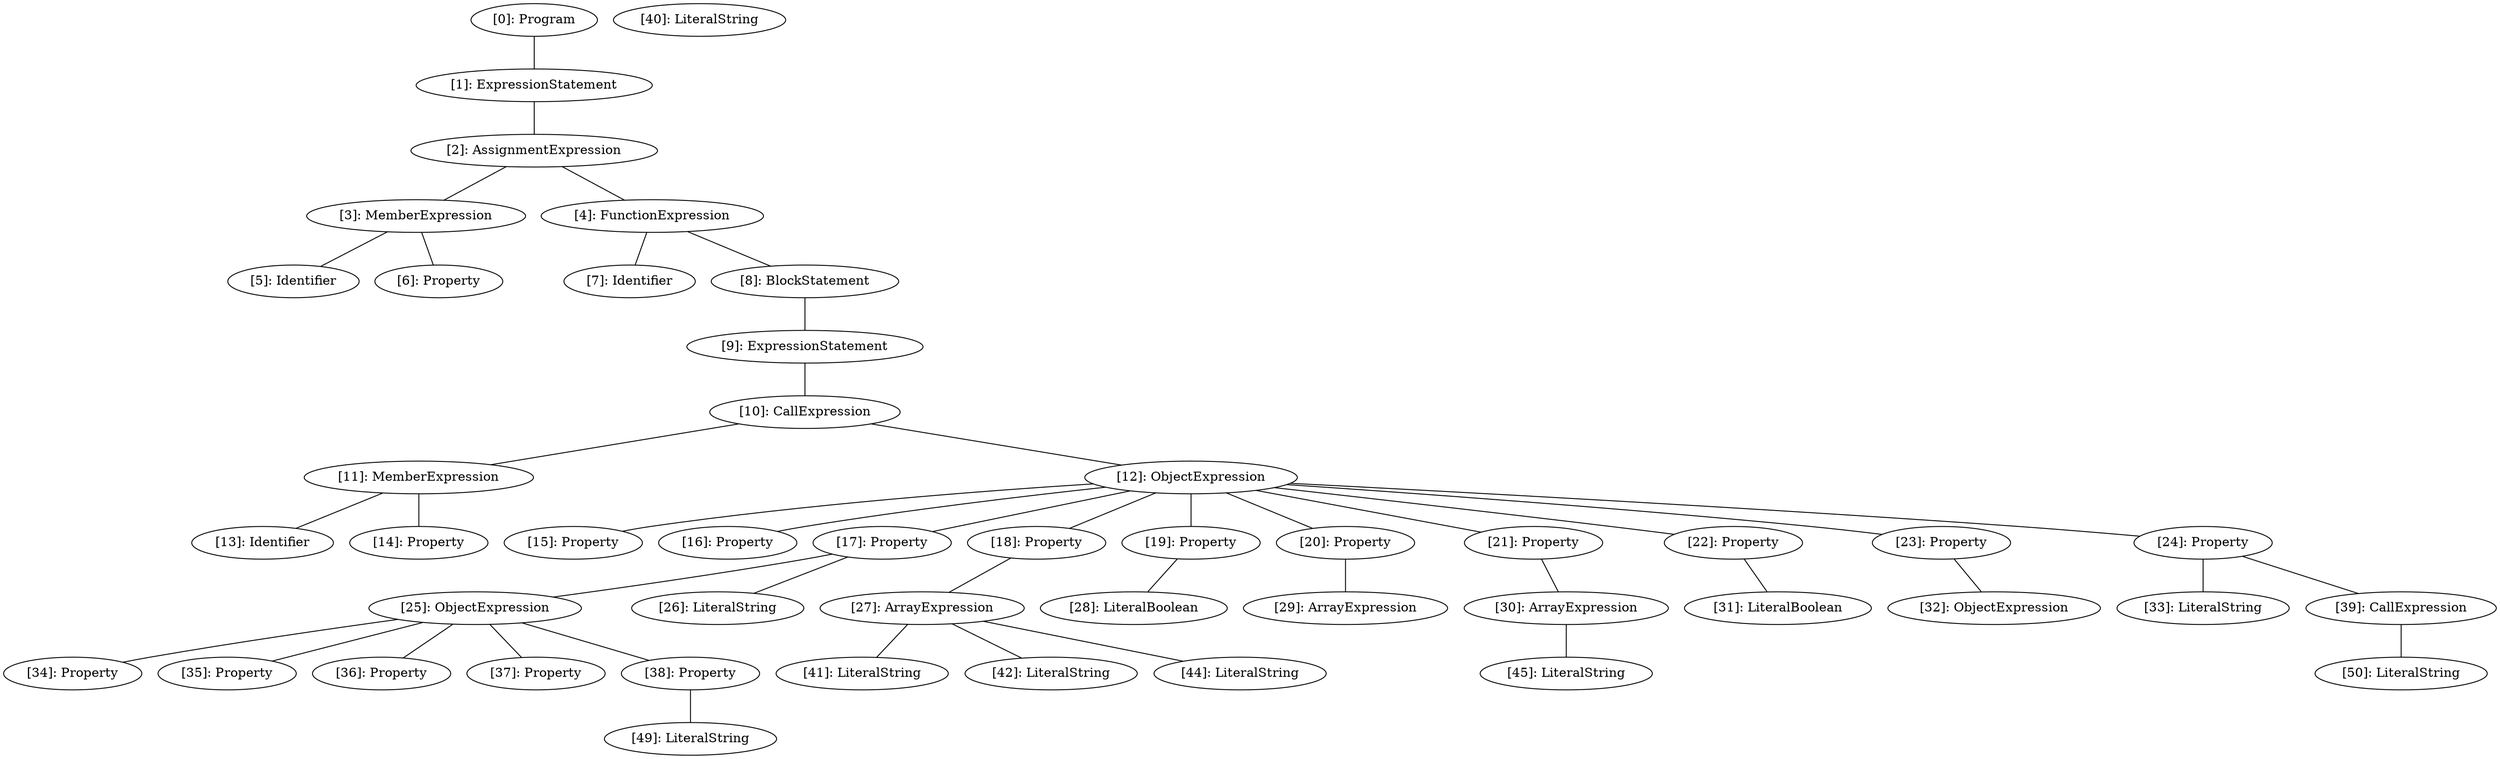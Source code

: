 // Result
graph {
	0 [label="[0]: Program"]
	1 [label="[1]: ExpressionStatement"]
	2 [label="[2]: AssignmentExpression"]
	3 [label="[3]: MemberExpression"]
	4 [label="[4]: FunctionExpression"]
	5 [label="[5]: Identifier"]
	6 [label="[6]: Property"]
	7 [label="[7]: Identifier"]
	8 [label="[8]: BlockStatement"]
	9 [label="[9]: ExpressionStatement"]
	10 [label="[10]: CallExpression"]
	11 [label="[11]: MemberExpression"]
	12 [label="[12]: ObjectExpression"]
	13 [label="[13]: Identifier"]
	14 [label="[14]: Property"]
	15 [label="[15]: Property"]
	16 [label="[16]: Property"]
	17 [label="[17]: Property"]
	18 [label="[18]: Property"]
	19 [label="[19]: Property"]
	20 [label="[20]: Property"]
	21 [label="[21]: Property"]
	22 [label="[22]: Property"]
	23 [label="[23]: Property"]
	24 [label="[24]: Property"]
	25 [label="[25]: ObjectExpression"]
	26 [label="[26]: LiteralString"]
	27 [label="[27]: ArrayExpression"]
	28 [label="[28]: LiteralBoolean"]
	29 [label="[29]: ArrayExpression"]
	30 [label="[30]: ArrayExpression"]
	31 [label="[31]: LiteralBoolean"]
	32 [label="[32]: ObjectExpression"]
	33 [label="[33]: LiteralString"]
	34 [label="[34]: Property"]
	35 [label="[35]: Property"]
	36 [label="[36]: Property"]
	37 [label="[37]: Property"]
	38 [label="[38]: Property"]
	39 [label="[39]: CallExpression"]
	40 [label="[40]: LiteralString"]
	41 [label="[41]: LiteralString"]
	42 [label="[42]: LiteralString"]
	44 [label="[44]: LiteralString"]
	45 [label="[45]: LiteralString"]
	49 [label="[49]: LiteralString"]
	50 [label="[50]: LiteralString"]
	0 -- 1
	1 -- 2
	2 -- 3
	2 -- 4
	3 -- 5
	3 -- 6
	4 -- 7
	4 -- 8
	8 -- 9
	9 -- 10
	10 -- 11
	10 -- 12
	11 -- 13
	11 -- 14
	12 -- 15
	12 -- 16
	12 -- 17
	12 -- 18
	12 -- 19
	12 -- 20
	12 -- 21
	12 -- 22
	12 -- 23
	12 -- 24
	17 -- 25
	17 -- 26
	18 -- 27
	19 -- 28
	20 -- 29
	21 -- 30
	22 -- 31
	23 -- 32
	24 -- 33
	24 -- 39
	25 -- 34
	25 -- 35
	25 -- 36
	25 -- 37
	25 -- 38
	27 -- 41
	27 -- 42
	27 -- 44
	30 -- 45
	38 -- 49
	39 -- 50
}
